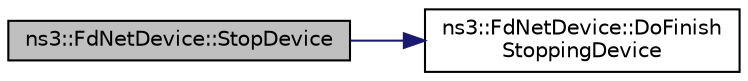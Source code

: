 digraph "ns3::FdNetDevice::StopDevice"
{
 // LATEX_PDF_SIZE
  edge [fontname="Helvetica",fontsize="10",labelfontname="Helvetica",labelfontsize="10"];
  node [fontname="Helvetica",fontsize="10",shape=record];
  rankdir="LR";
  Node1 [label="ns3::FdNetDevice::StopDevice",height=0.2,width=0.4,color="black", fillcolor="grey75", style="filled", fontcolor="black",tooltip="Tear down the device."];
  Node1 -> Node2 [color="midnightblue",fontsize="10",style="solid",fontname="Helvetica"];
  Node2 [label="ns3::FdNetDevice::DoFinish\lStoppingDevice",height=0.2,width=0.4,color="black", fillcolor="white", style="filled",URL="$classns3_1_1_fd_net_device.html#a6fffbb4b5717ef363804f1a5189e43f8",tooltip="Complete additional actions, if any, to tear down the device."];
}
